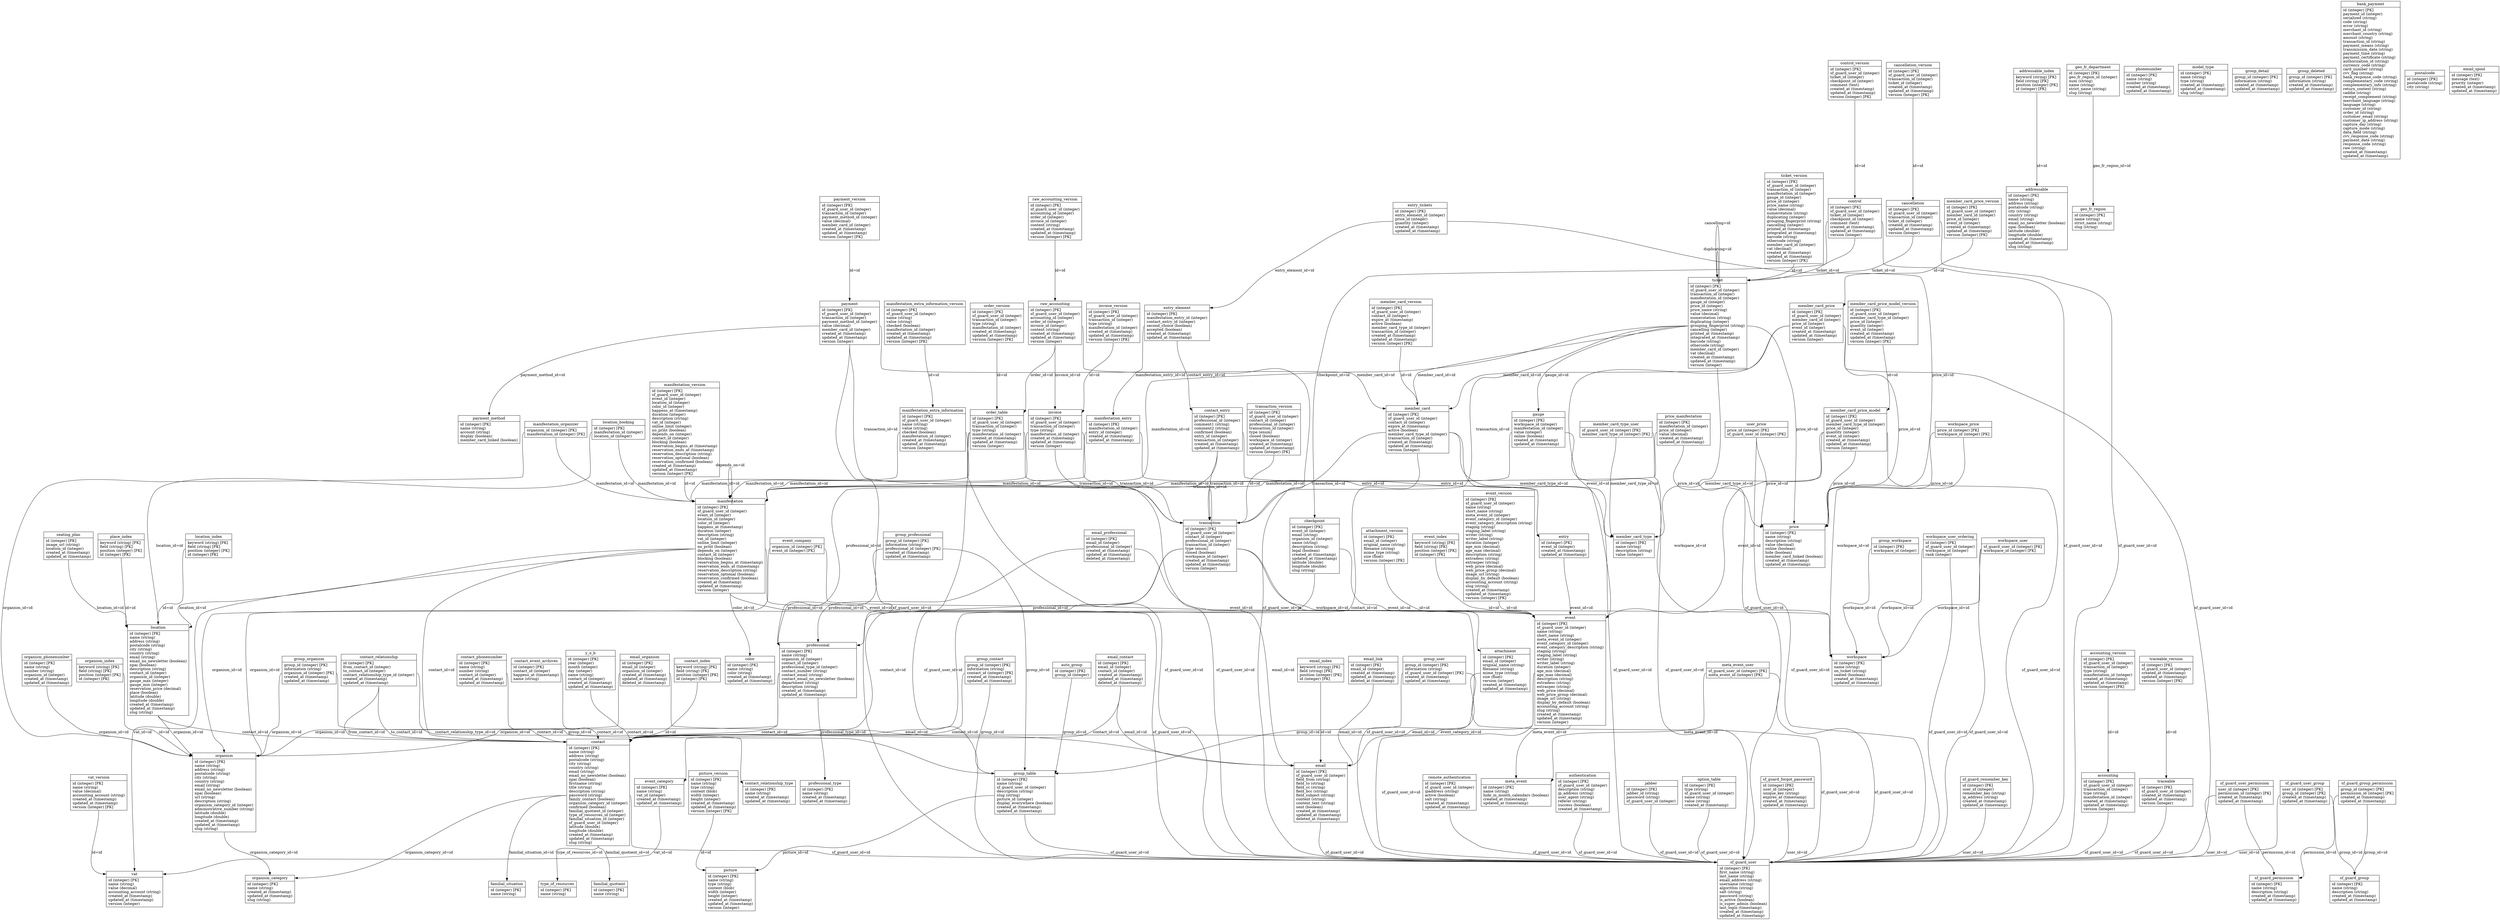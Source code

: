 digraph G {
	edge [ len=2 labeldistance=2 ];
	overlap=false;
	splines=true;

	nodecontact_relationship [
		label="{<table>contact_relationship|<cols>id (integer) [PK]\lfrom_contact_id (integer)\lto_contact_id (integer)\lcontact_relationship_type_id (integer)\lcreated_at (timestamp)\lupdated_at (timestamp)\l}",
		shape=record ];
	nodefamilial_quotient [
		label="{<table>familial_quotient|<cols>id (integer) [PK]\lname (string)\l}",
		shape=record ];
	nodeaddressable [
		label="{<table>addressable|<cols>id (integer) [PK]\lname (string)\laddress (string)\lpostalcode (string)\lcity (string)\lcountry (string)\lemail (string)\lemail_no_newsletter (boolean)\lnpai (boolean)\llatitude (double)\llongitude (double)\lcreated_at (timestamp)\lupdated_at (timestamp)\lslug (string)\l}",
		shape=record ];
	nodecontact [
		label="{<table>contact|<cols>id (integer) [PK]\lname (string)\laddress (string)\lpostalcode (string)\lcity (string)\lcountry (string)\lemail (string)\lemail_no_newsletter (boolean)\lnpai (boolean)\lfirstname (string)\ltitle (string)\ldescription (string)\lpassword (string)\lfamily_contact (boolean)\lorganism_category_id (integer)\lconfirmed (boolean)\lfamilial_quotient_id (integer)\ltype_of_resources_id (integer)\lfamilial_situation_id (integer)\lsf_guard_user_id (integer)\llatitude (double)\llongitude (double)\lcreated_at (timestamp)\lupdated_at (timestamp)\lslug (string)\l}",
		shape=record ];
	nodeorganism [
		label="{<table>organism|<cols>id (integer) [PK]\lname (string)\laddress (string)\lpostalcode (string)\lcity (string)\lcountry (string)\lemail (string)\lemail_no_newsletter (boolean)\lnpai (boolean)\lurl (string)\ldescription (string)\lorganism_category_id (integer)\ladministrative_number (string)\llatitude (double)\llongitude (double)\lcreated_at (timestamp)\lupdated_at (timestamp)\lslug (string)\l}",
		shape=record ];
	nodefamilial_situation [
		label="{<table>familial_situation|<cols>id (integer) [PK]\lname (string)\l}",
		shape=record ];
	nodecontact_relationship_type [
		label="{<table>contact_relationship_type|<cols>id (integer) [PK]\lname (string)\lcreated_at (timestamp)\lupdated_at (timestamp)\l}",
		shape=record ];
	nodegeo_fr_region [
		label="{<table>geo_fr_region|<cols>id (integer) [PK]\lname (string)\lstrict_name (string)\lslug (string)\l}",
		shape=record ];
	nodey_o_b [
		label="{<table>y_o_b|<cols>id (integer) [PK]\lyear (integer)\lmonth (integer)\lday (integer)\lname (string)\lcontact_id (integer)\lcreated_at (timestamp)\lupdated_at (timestamp)\l}",
		shape=record ];
	nodeoption_table [
		label="{<table>option_table|<cols>id (integer) [PK]\ltype (string)\lsf_guard_user_id (integer)\lname (string)\lvalue (string)\lcreated_at (timestamp)\l}",
		shape=record ];
	nodeoption_table [
		label="{<table>option_table|<cols>id (integer) [PK]\ltype (string)\lsf_guard_user_id (integer)\lname (string)\lvalue (string)\lcreated_at (timestamp)\l}",
		shape=record ];
	nodephonenumber [
		label="{<table>phonenumber|<cols>id (integer) [PK]\lname (string)\lnumber (string)\lcreated_at (timestamp)\lupdated_at (timestamp)\l}",
		shape=record ];
	nodeorganism_phonenumber [
		label="{<table>organism_phonenumber|<cols>id (integer) [PK]\lname (string)\lnumber (string)\lorganism_id (integer)\lcreated_at (timestamp)\lupdated_at (timestamp)\l}",
		shape=record ];
	nodeorganism_category [
		label="{<table>organism_category|<cols>id (integer) [PK]\lname (string)\lcreated_at (timestamp)\lupdated_at (timestamp)\lslug (string)\l}",
		shape=record ];
	nodemodel_type [
		label="{<table>model_type|<cols>id (integer) [PK]\lname (string)\ltype (string)\lcreated_at (timestamp)\lupdated_at (timestamp)\lslug (string)\l}",
		shape=record ];
	nodemodel_type [
		label="{<table>model_type|<cols>id (integer) [PK]\lname (string)\ltype (string)\lcreated_at (timestamp)\lupdated_at (timestamp)\lslug (string)\l}",
		shape=record ];
	nodetype_of_resources [
		label="{<table>type_of_resources|<cols>id (integer) [PK]\lname (string)\l}",
		shape=record ];
	nodemodel_type [
		label="{<table>model_type|<cols>id (integer) [PK]\lname (string)\ltype (string)\lcreated_at (timestamp)\lupdated_at (timestamp)\lslug (string)\l}",
		shape=record ];
	nodeoption_table [
		label="{<table>option_table|<cols>id (integer) [PK]\ltype (string)\lsf_guard_user_id (integer)\lname (string)\lvalue (string)\lcreated_at (timestamp)\l}",
		shape=record ];
	nodecontact_phonenumber [
		label="{<table>contact_phonenumber|<cols>id (integer) [PK]\lname (string)\lnumber (string)\lcontact_id (integer)\lcreated_at (timestamp)\lupdated_at (timestamp)\l}",
		shape=record ];
	nodeprofessional [
		label="{<table>professional|<cols>id (integer) [PK]\lname (string)\lorganism_id (integer)\lcontact_id (integer)\lprofessional_type_id (integer)\lcontact_number (string)\lcontact_email (string)\lcontact_email_no_newsletter (boolean)\ldepartment (string)\ldescription (string)\lcreated_at (timestamp)\lupdated_at (timestamp)\l}",
		shape=record ];
	nodeprofessional_type [
		label="{<table>professional_type|<cols>id (integer) [PK]\lname (string)\lcreated_at (timestamp)\lupdated_at (timestamp)\l}",
		shape=record ];
	nodegeo_fr_department [
		label="{<table>geo_fr_department|<cols>id (integer) [PK]\lgeo_fr_region_id (integer)\lnum (string)\lname (string)\lstrict_name (string)\lslug (string)\l}",
		shape=record ];
	nodeentry [
		label="{<table>entry|<cols>id (integer) [PK]\levent_id (integer)\lcreated_at (timestamp)\lupdated_at (timestamp)\l}",
		shape=record ];
	nodeentry_element [
		label="{<table>entry_element|<cols>id (integer) [PK]\lmanifestation_entry_id (integer)\lcontact_entry_id (integer)\lsecond_choice (boolean)\laccepted (boolean)\lcreated_at (timestamp)\lupdated_at (timestamp)\l}",
		shape=record ];
	nodecontact_entry [
		label="{<table>contact_entry|<cols>id (integer) [PK]\lprofessional_id (integer)\lcomment1 (string)\lcomment2 (string)\lconfirmed (boolean)\lentry_id (integer)\ltransaction_id (integer)\lcreated_at (timestamp)\lupdated_at (timestamp)\l}",
		shape=record ];
	nodeentry_tickets [
		label="{<table>entry_tickets|<cols>id (integer) [PK]\lentry_element_id (integer)\lprice_id (integer)\lquantity (integer)\lcreated_at (timestamp)\lupdated_at (timestamp)\l}",
		shape=record ];
	nodemanifestation_entry [
		label="{<table>manifestation_entry|<cols>id (integer) [PK]\lmanifestation_id (integer)\lentry_id (integer)\lcreated_at (timestamp)\lupdated_at (timestamp)\l}",
		shape=record ];
	nodegroup_workspace [
		label="{<table>group_workspace|<cols>id (integer) [PK]\lworkspace_id (integer)\l}",
		shape=record ];
	nodegroup_detail [
		label="{<table>group_detail|<cols>group_id (integer) [PK]\linformation (string)\lcreated_at (timestamp)\lupdated_at (timestamp)\l}",
		shape=record ];
	nodegroup_deleted [
		label="{<table>group_deleted|<cols>group_id (integer) [PK]\linformation (string)\lcreated_at (timestamp)\lupdated_at (timestamp)\l}",
		shape=record ];
	nodegroup_table [
		label="{<table>group_table|<cols>id (integer) [PK]\lname (string)\lsf_guard_user_id (integer)\ldescription (string)\lslug (string)\lpicture_id (integer)\ldisplay_everywhere (boolean)\lcreated_at (timestamp)\lupdated_at (timestamp)\l}",
		shape=record ];
	nodegroup_contact [
		label="{<table>group_contact|<cols>group_id (integer) [PK]\linformation (string)\lcontact_id (integer) [PK]\lcreated_at (timestamp)\lupdated_at (timestamp)\l}",
		shape=record ];
	nodegroup_organism [
		label="{<table>group_organism|<cols>group_id (integer) [PK]\linformation (string)\lorganism_id (integer) [PK]\lcreated_at (timestamp)\lupdated_at (timestamp)\l}",
		shape=record ];
	nodegroup_professional [
		label="{<table>group_professional|<cols>group_id (integer) [PK]\linformation (string)\lprofessional_id (integer) [PK]\lcreated_at (timestamp)\lupdated_at (timestamp)\l}",
		shape=record ];
	nodegroup_user [
		label="{<table>group_user|<cols>group_id (integer) [PK]\linformation (string)\lsf_guard_user_id (integer) [PK]\lcreated_at (timestamp)\lupdated_at (timestamp)\l}",
		shape=record ];
	nodetraceable [
		label="{<table>traceable|<cols>id (integer) [PK]\lsf_guard_user_id (integer)\lcreated_at (timestamp)\lupdated_at (timestamp)\lversion (integer)\l}",
		shape=record ];
	nodecancellation [
		label="{<table>cancellation|<cols>id (integer) [PK]\lsf_guard_user_id (integer)\ltransaction_id (integer)\lticket_id (integer)\lcreated_at (timestamp)\lupdated_at (timestamp)\lversion (integer)\l}",
		shape=record ];
	noderaw_accounting [
		label="{<table>raw_accounting|<cols>id (integer) [PK]\lsf_guard_user_id (integer)\laccounting_id (integer)\lorder_id (integer)\linvoice_id (integer)\lcontent (string)\lcreated_at (timestamp)\lupdated_at (timestamp)\lversion (integer)\l}",
		shape=record ];
	nodeticket [
		label="{<table>ticket|<cols>id (integer) [PK]\lsf_guard_user_id (integer)\ltransaction_id (integer)\lmanifestation_id (integer)\lgauge_id (integer)\lprice_id (integer)\lprice_name (string)\lvalue (decimal)\lnumerotation (string)\lduplicating (integer)\lgrouping_fingerprint (string)\lcancelling (integer)\lprinted_at (timestamp)\lintegrated_at (timestamp)\lbarcode (string)\lothercode (string)\lmember_card_id (integer)\lvat (decimal)\lcreated_at (timestamp)\lupdated_at (timestamp)\lversion (integer)\l}",
		shape=record ];
	nodepayment [
		label="{<table>payment|<cols>id (integer) [PK]\lsf_guard_user_id (integer)\ltransaction_id (integer)\lpayment_method_id (integer)\lvalue (decimal)\lmember_card_id (integer)\lcreated_at (timestamp)\lupdated_at (timestamp)\lversion (integer)\l}",
		shape=record ];
	nodecontrol [
		label="{<table>control|<cols>id (integer) [PK]\lsf_guard_user_id (integer)\lticket_id (integer)\lcheckpoint_id (integer)\lcomment (text)\lcreated_at (timestamp)\lupdated_at (timestamp)\lversion (integer)\l}",
		shape=record ];
	nodecontact_event_archives [
		label="{<table>contact_event_archives|<cols>id (integer) [PK]\lcontact_id (integer)\lhappens_at (timestamp)\lname (string)\l}",
		shape=record ];
	nodeoption_table [
		label="{<table>option_table|<cols>id (integer) [PK]\ltype (string)\lsf_guard_user_id (integer)\lname (string)\lvalue (string)\lcreated_at (timestamp)\l}",
		shape=record ];
	nodeaccounting [
		label="{<table>accounting|<cols>id (integer) [PK]\lsf_guard_user_id (integer)\ltransaction_id (integer)\ltype (string)\lmanifestation_id (integer)\lcreated_at (timestamp)\lupdated_at (timestamp)\lversion (integer)\l}",
		shape=record ];
	nodeinvoice [
		label="{<table>invoice|<cols>id (integer) [PK]\lsf_guard_user_id (integer)\ltransaction_id (integer)\ltype (string)\lmanifestation_id (integer)\lcreated_at (timestamp)\lupdated_at (timestamp)\lversion (integer)\l}",
		shape=record ];
	nodepayment_method [
		label="{<table>payment_method|<cols>id (integer) [PK]\lname (string)\laccount (string)\ldisplay (boolean)\lmember_card_linked (boolean)\l}",
		shape=record ];
	nodetransaction [
		label="{<table>transaction|<cols>id (integer) [PK]\lsf_guard_user_id (integer)\lcontact_id (integer)\lprofessional_id (integer)\ltransaction_id (integer)\ltype (enum)\lclosed (boolean)\lworkspace_id (integer)\lcreated_at (timestamp)\lupdated_at (timestamp)\lversion (integer)\l}",
		shape=record ];
	nodeorder_table [
		label="{<table>order_table|<cols>id (integer) [PK]\lsf_guard_user_id (integer)\ltransaction_id (integer)\ltype (string)\lmanifestation_id (integer)\lcreated_at (timestamp)\lupdated_at (timestamp)\lversion (integer)\l}",
		shape=record ];
	nodeworkspace_price [
		label="{<table>workspace_price|<cols>price_id (integer) [PK]\lworkspace_id (integer) [PK]\l}",
		shape=record ];
	nodeuser_price [
		label="{<table>user_price|<cols>price_id (integer) [PK]\lsf_guard_user_id (integer) [PK]\l}",
		shape=record ];
	nodeprice [
		label="{<table>price|<cols>id (integer) [PK]\lname (string)\ldescription (string)\lvalue (decimal)\lonline (boolean)\lhide (boolean)\lmember_card_linked (boolean)\lcreated_at (timestamp)\lupdated_at (timestamp)\l}",
		shape=record ];
	nodeprice_manifestation [
		label="{<table>price_manifestation|<cols>id (integer) [PK]\lmanifestation_id (integer)\lprice_id (integer)\lvalue (decimal)\lcreated_at (timestamp)\lupdated_at (timestamp)\l}",
		shape=record ];
	nodecheckpoint [
		label="{<table>checkpoint|<cols>id (integer) [PK]\levent_id (integer)\lemail (string)\lorganism_id (integer)\lname (string)\ldescription (string)\llegal (boolean)\lcreated_at (timestamp)\lupdated_at (timestamp)\llatitude (double)\llongitude (double)\lslug (string)\l}",
		shape=record ];
	noderemote_authentication [
		label="{<table>remote_authentication|<cols>id (integer) [PK]\lsf_guard_user_id (integer)\lipaddress (string)\lactive (boolean)\lsalt (string)\lcreated_at (timestamp)\lupdated_at (timestamp)\l}",
		shape=record ];
	nodebank_payment [
		label="{<table>bank_payment|<cols>id (integer) [PK]\lpayment_id (integer)\lserialized (string)\lcode (string)\lerror (string)\lmerchant_id (string)\lmerchant_country (string)\lamount (string)\ltransaction_id (string)\lpayment_means (string)\ltransmission_date (string)\lpayment_time (string)\lpayment_certificate (string)\lauthorization_id (string)\lcurrency_code (string)\lcard_number (string)\lcvv_flag (string)\lbank_response_code (string)\lcomplementary_code (string)\lcomplementary_info (string)\lreturn_context (string)\lcaddie (string)\lreceipt_complement (string)\lmerchant_language (string)\llanguage (string)\lcustomer_id (string)\lorder_id (string)\lcustomer_email (string)\lcustomer_ip_address (string)\lcapture_day (string)\lcapture_mode (string)\ldata_field (string)\lcvv_response_code (string)\lpayment_date (string)\lresponse_code (string)\lraw (string)\lcreated_at (timestamp)\lupdated_at (timestamp)\l}",
		shape=record ];
	nodeauto_group [
		label="{<table>auto_group|<cols>id (integer) [PK]\lgroup_id (integer)\l}",
		shape=record ];
	nodeemail_link [
		label="{<table>email_link|<cols>id (integer) [PK]\lemail_id (integer)\lcreated_at (timestamp)\lupdated_at (timestamp)\ldeleted_at (timestamp)\l}",
		shape=record ];
	nodelocation [
		label="{<table>location|<cols>id (integer) [PK]\lname (string)\laddress (string)\lpostalcode (string)\lcity (string)\lcountry (string)\lemail (string)\lemail_no_newsletter (boolean)\lnpai (boolean)\ldescription (string)\lcontact_id (integer)\lorganism_id (integer)\lgauge_max (integer)\lgauge_min (integer)\lreservation_price (decimal)\lplace (boolean)\llatitude (double)\llongitude (double)\lcreated_at (timestamp)\lupdated_at (timestamp)\lslug (string)\l}",
		shape=record ];
	nodemember_card [
		label="{<table>member_card|<cols>id (integer) [PK]\lsf_guard_user_id (integer)\lcontact_id (integer)\lexpire_at (timestamp)\lactive (boolean)\lmember_card_type_id (integer)\ltransaction_id (integer)\lcreated_at (timestamp)\lupdated_at (timestamp)\lversion (integer)\l}",
		shape=record ];
	nodemember_card_type_user [
		label="{<table>member_card_type_user|<cols>sf_guard_user_id (integer) [PK]\lmember_card_type_id (integer) [PK]\l}",
		shape=record ];
	nodemember_card_type [
		label="{<table>member_card_type|<cols>id (integer) [PK]\lname (string)\ldescription (string)\lvalue (integer)\l}",
		shape=record ];
	nodemember_card_price [
		label="{<table>member_card_price|<cols>id (integer) [PK]\lsf_guard_user_id (integer)\lmember_card_id (integer)\lprice_id (integer)\levent_id (integer)\lcreated_at (timestamp)\lupdated_at (timestamp)\lversion (integer)\l}",
		shape=record ];
	nodemember_card_price_model [
		label="{<table>member_card_price_model|<cols>id (integer) [PK]\lsf_guard_user_id (integer)\lmember_card_type_id (integer)\lprice_id (integer)\lquantity (integer)\levent_id (integer)\lcreated_at (timestamp)\lupdated_at (timestamp)\lversion (integer)\l}",
		shape=record ];
	nodeauthentication [
		label="{<table>authentication|<cols>id (integer) [PK]\lsf_guard_user_id (integer)\ldescription (string)\lip_address (string)\luser_agent (string)\lreferer (string)\lsuccess (boolean)\lcreated_at (timestamp)\l}",
		shape=record ];
	nodepicture [
		label="{<table>picture|<cols>id (integer) [PK]\lname (string)\ltype (string)\lcontent (blob)\lwidth (integer)\lheight (integer)\lcreated_at (timestamp)\lupdated_at (timestamp)\lversion (integer)\l}",
		shape=record ];
	nodepostalcode [
		label="{<table>postalcode|<cols>id (integer) [PK]\lpostalcode (string)\lcity (string)\l}",
		shape=record ];
	nodejabber [
		label="{<table>jabber|<cols>id (integer) [PK]\ljabber_id (string)\lpassword (string)\lsf_guard_user_id (integer)\l}",
		shape=record ];
	nodesf_guard_group [
		label="{<table>sf_guard_group|<cols>id (integer) [PK]\lname (string)\ldescription (string)\lcreated_at (timestamp)\lupdated_at (timestamp)\l}",
		shape=record ];
	nodesf_guard_user_permission [
		label="{<table>sf_guard_user_permission|<cols>user_id (integer) [PK]\lpermission_id (integer) [PK]\lcreated_at (timestamp)\lupdated_at (timestamp)\l}",
		shape=record ];
	nodesf_guard_user_group [
		label="{<table>sf_guard_user_group|<cols>user_id (integer) [PK]\lgroup_id (integer) [PK]\lcreated_at (timestamp)\lupdated_at (timestamp)\l}",
		shape=record ];
	nodesf_guard_forgot_password [
		label="{<table>sf_guard_forgot_password|<cols>id (integer) [PK]\luser_id (integer)\lunique_key (string)\lexpires_at (timestamp)\lcreated_at (timestamp)\lupdated_at (timestamp)\l}",
		shape=record ];
	nodesf_guard_user [
		label="{<table>sf_guard_user|<cols>id (integer) [PK]\lfirst_name (string)\llast_name (string)\lemail_address (string)\lusername (string)\lalgorithm (string)\lsalt (string)\lpassword (string)\lis_active (boolean)\lis_super_admin (boolean)\llast_login (timestamp)\lcreated_at (timestamp)\lupdated_at (timestamp)\l}",
		shape=record ];
	nodesf_guard_group_permission [
		label="{<table>sf_guard_group_permission|<cols>group_id (integer) [PK]\lpermission_id (integer) [PK]\lcreated_at (timestamp)\lupdated_at (timestamp)\l}",
		shape=record ];
	nodesf_guard_remember_key [
		label="{<table>sf_guard_remember_key|<cols>id (integer) [PK]\luser_id (integer)\lremember_key (string)\lip_address (string)\lcreated_at (timestamp)\lupdated_at (timestamp)\l}",
		shape=record ];
	nodesf_guard_permission [
		label="{<table>sf_guard_permission|<cols>id (integer) [PK]\lname (string)\ldescription (string)\lcreated_at (timestamp)\lupdated_at (timestamp)\l}",
		shape=record ];
	nodeemail_spool [
		label="{<table>email_spool|<cols>id (integer) [PK]\lmessage (text)\lpriority (integer)\lcreated_at (timestamp)\lupdated_at (timestamp)\l}",
		shape=record ];
	nodeemail_professional [
		label="{<table>email_professional|<cols>id (integer) [PK]\lemail_id (integer)\lprofessional_id (integer)\lcreated_at (timestamp)\lupdated_at (timestamp)\ldeleted_at (timestamp)\l}",
		shape=record ];
	nodeemail_contact [
		label="{<table>email_contact|<cols>id (integer) [PK]\lemail_id (integer)\lcontact_id (integer)\lcreated_at (timestamp)\lupdated_at (timestamp)\ldeleted_at (timestamp)\l}",
		shape=record ];
	nodeemail [
		label="{<table>email|<cols>id (integer) [PK]\lsf_guard_user_id (integer)\lfield_from (string)\lfield_to (string)\lfield_cc (string)\lfield_bcc (string)\lfield_subject (string)\lcontent (string)\lcontent_text (string)\lsent (boolean)\lcreated_at (timestamp)\lupdated_at (timestamp)\ldeleted_at (timestamp)\l}",
		shape=record ];
	nodeattachment [
		label="{<table>attachment|<cols>id (integer) [PK]\lemail_id (integer)\loriginal_name (string)\lfilename (string)\lmime_type (string)\lsize (float)\lversion (integer)\lcreated_at (timestamp)\lupdated_at (timestamp)\l}",
		shape=record ];
	nodeemail_organism [
		label="{<table>email_organism|<cols>id (integer) [PK]\lemail_id (integer)\lorganism_id (integer)\lcreated_at (timestamp)\lupdated_at (timestamp)\ldeleted_at (timestamp)\l}",
		shape=record ];
	nodelocation_booking [
		label="{<table>location_booking|<cols>id (integer) [PK]\lmanifestation_id (integer)\llocation_id (integer)\l}",
		shape=record ];
	nodeworkspace_user_ordering [
		label="{<table>workspace_user_ordering|<cols>id (integer) [PK]\lsf_guard_user_id (integer)\lworkspace_id (integer)\lrank (integer)\l}",
		shape=record ];
	nodemeta_event_user [
		label="{<table>meta_event_user|<cols>sf_guard_user_id (integer) [PK]\lmeta_event_id (integer) [PK]\l}",
		shape=record ];
	nodeevent_company [
		label="{<table>event_company|<cols>organism_id (integer) [PK]\levent_id (integer) [PK]\l}",
		shape=record ];
	nodemanifestation_organizer [
		label="{<table>manifestation_organizer|<cols>organism_id (integer) [PK]\lmanifestation_id (integer) [PK]\l}",
		shape=record ];
	nodemanifestation_extra_information [
		label="{<table>manifestation_extra_information|<cols>id (integer) [PK]\lsf_guard_user_id (integer)\lname (string)\lvalue (string)\lchecked (boolean)\lmanifestation_id (integer)\lcreated_at (timestamp)\lupdated_at (timestamp)\lversion (integer)\l}",
		shape=record ];
	nodeworkspace [
		label="{<table>workspace|<cols>id (integer) [PK]\lname (string)\lon_ticket (string)\lseated (boolean)\lcreated_at (timestamp)\lupdated_at (timestamp)\l}",
		shape=record ];
	nodemeta_event [
		label="{<table>meta_event|<cols>id (integer) [PK]\lname (string)\lhide_in_month_calendars (boolean)\lcreated_at (timestamp)\lupdated_at (timestamp)\l}",
		shape=record ];
	nodeevent [
		label="{<table>event|<cols>id (integer) [PK]\lsf_guard_user_id (integer)\lname (string)\lshort_name (string)\lmeta_event_id (integer)\levent_category_id (integer)\levent_category_description (string)\lstaging (string)\lstaging_label (string)\lwriter (string)\lwriter_label (string)\lduration (integer)\lage_min (decimal)\lage_max (decimal)\ldescription (string)\lextradesc (string)\lextraspec (string)\lweb_price (decimal)\lweb_price_group (decimal)\limage_url (string)\ldisplay_by_default (boolean)\laccounting_account (string)\lslug (string)\lcreated_at (timestamp)\lupdated_at (timestamp)\lversion (integer)\l}",
		shape=record ];
	nodeseating_plan [
		label="{<table>seating_plan|<cols>id (integer) [PK]\limage_url (string)\llocation_id (integer)\lcreated_at (timestamp)\lupdated_at (timestamp)\l}",
		shape=record ];
	nodecolor [
		label="{<table>color|<cols>id (integer) [PK]\lname (string)\lcolor (string)\lcreated_at (timestamp)\lupdated_at (timestamp)\l}",
		shape=record ];
	nodelocation [
		label="{<table>location|<cols>id (integer) [PK]\lname (string)\laddress (string)\lpostalcode (string)\lcity (string)\lcountry (string)\lemail (string)\lemail_no_newsletter (boolean)\lnpai (boolean)\ldescription (string)\lcontact_id (integer)\lorganism_id (integer)\lgauge_max (integer)\lgauge_min (integer)\lreservation_price (decimal)\lplace (boolean)\llatitude (double)\llongitude (double)\lcreated_at (timestamp)\lupdated_at (timestamp)\lslug (string)\l}",
		shape=record ];
	nodegauge [
		label="{<table>gauge|<cols>id (integer) [PK]\lworkspace_id (integer)\lmanifestation_id (integer)\lvalue (integer)\lonline (boolean)\lcreated_at (timestamp)\lupdated_at (timestamp)\l}",
		shape=record ];
	nodeevent_category [
		label="{<table>event_category|<cols>id (integer) [PK]\lname (string)\lvat_id (integer)\lcreated_at (timestamp)\lupdated_at (timestamp)\l}",
		shape=record ];
	nodemanifestation [
		label="{<table>manifestation|<cols>id (integer) [PK]\lsf_guard_user_id (integer)\levent_id (integer)\llocation_id (integer)\lcolor_id (integer)\lhappens_at (timestamp)\lduration (integer)\ldescription (string)\lvat_id (integer)\lonline_limit (integer)\lno_print (boolean)\ldepends_on (integer)\lcontact_id (integer)\lblocking (boolean)\lreservation_begins_at (timestamp)\lreservation_ends_at (timestamp)\lreservation_description (string)\lreservation_optional (boolean)\lreservation_confirmed (boolean)\lcreated_at (timestamp)\lupdated_at (timestamp)\lversion (integer)\l}",
		shape=record ];
	nodeworkspace_user [
		label="{<table>workspace_user|<cols>sf_guard_user_id (integer) [PK]\lworkspace_id (integer) [PK]\l}",
		shape=record ];
	nodevat [
		label="{<table>vat|<cols>id (integer) [PK]\lname (string)\lvalue (decimal)\laccounting_account (string)\lcreated_at (timestamp)\lupdated_at (timestamp)\lversion (integer)\l}",
		shape=record ];
	nodeaddressable_index [
		label="{<table>addressable_index|<cols>keyword (string) [PK]\lfield (string) [PK]\lposition (integer) [PK]\lid (integer) [PK]\l}",
		shape=record ];
	nodecontact_index [
		label="{<table>contact_index|<cols>keyword (string) [PK]\lfield (string) [PK]\lposition (integer) [PK]\lid (integer) [PK]\l}",
		shape=record ];
	nodeorganism_index [
		label="{<table>organism_index|<cols>keyword (string) [PK]\lfield (string) [PK]\lposition (integer) [PK]\lid (integer) [PK]\l}",
		shape=record ];
	nodetraceable_version [
		label="{<table>traceable_version|<cols>id (integer) [PK]\lsf_guard_user_id (integer)\lcreated_at (timestamp)\lupdated_at (timestamp)\lversion (integer) [PK]\l}",
		shape=record ];
	nodecancellation_version [
		label="{<table>cancellation_version|<cols>id (integer) [PK]\lsf_guard_user_id (integer)\ltransaction_id (integer)\lticket_id (integer)\lcreated_at (timestamp)\lupdated_at (timestamp)\lversion (integer) [PK]\l}",
		shape=record ];
	noderaw_accounting_version [
		label="{<table>raw_accounting_version|<cols>id (integer) [PK]\lsf_guard_user_id (integer)\laccounting_id (integer)\lorder_id (integer)\linvoice_id (integer)\lcontent (string)\lcreated_at (timestamp)\lupdated_at (timestamp)\lversion (integer) [PK]\l}",
		shape=record ];
	nodeticket_version [
		label="{<table>ticket_version|<cols>id (integer) [PK]\lsf_guard_user_id (integer)\ltransaction_id (integer)\lmanifestation_id (integer)\lgauge_id (integer)\lprice_id (integer)\lprice_name (string)\lvalue (decimal)\lnumerotation (string)\lduplicating (integer)\lgrouping_fingerprint (string)\lcancelling (integer)\lprinted_at (timestamp)\lintegrated_at (timestamp)\lbarcode (string)\lothercode (string)\lmember_card_id (integer)\lvat (decimal)\lcreated_at (timestamp)\lupdated_at (timestamp)\lversion (integer) [PK]\l}",
		shape=record ];
	nodepayment_version [
		label="{<table>payment_version|<cols>id (integer) [PK]\lsf_guard_user_id (integer)\ltransaction_id (integer)\lpayment_method_id (integer)\lvalue (decimal)\lmember_card_id (integer)\lcreated_at (timestamp)\lupdated_at (timestamp)\lversion (integer) [PK]\l}",
		shape=record ];
	nodecontrol_version [
		label="{<table>control_version|<cols>id (integer) [PK]\lsf_guard_user_id (integer)\lticket_id (integer)\lcheckpoint_id (integer)\lcomment (text)\lcreated_at (timestamp)\lupdated_at (timestamp)\lversion (integer) [PK]\l}",
		shape=record ];
	nodeaccounting_version [
		label="{<table>accounting_version|<cols>id (integer) [PK]\lsf_guard_user_id (integer)\ltransaction_id (integer)\ltype (string)\lmanifestation_id (integer)\lcreated_at (timestamp)\lupdated_at (timestamp)\lversion (integer) [PK]\l}",
		shape=record ];
	nodeinvoice_version [
		label="{<table>invoice_version|<cols>id (integer) [PK]\lsf_guard_user_id (integer)\ltransaction_id (integer)\ltype (string)\lmanifestation_id (integer)\lcreated_at (timestamp)\lupdated_at (timestamp)\lversion (integer) [PK]\l}",
		shape=record ];
	nodetransaction_version [
		label="{<table>transaction_version|<cols>id (integer) [PK]\lsf_guard_user_id (integer)\lcontact_id (integer)\lprofessional_id (integer)\ltransaction_id (integer)\ltype (enum)\lclosed (boolean)\lworkspace_id (integer)\lcreated_at (timestamp)\lupdated_at (timestamp)\lversion (integer) [PK]\l}",
		shape=record ];
	nodeorder_version [
		label="{<table>order_version|<cols>id (integer) [PK]\lsf_guard_user_id (integer)\ltransaction_id (integer)\ltype (string)\lmanifestation_id (integer)\lcreated_at (timestamp)\lupdated_at (timestamp)\lversion (integer) [PK]\l}",
		shape=record ];
	nodemember_card_version [
		label="{<table>member_card_version|<cols>id (integer) [PK]\lsf_guard_user_id (integer)\lcontact_id (integer)\lexpire_at (timestamp)\lactive (boolean)\lmember_card_type_id (integer)\ltransaction_id (integer)\lcreated_at (timestamp)\lupdated_at (timestamp)\lversion (integer) [PK]\l}",
		shape=record ];
	nodemember_card_price_version [
		label="{<table>member_card_price_version|<cols>id (integer) [PK]\lsf_guard_user_id (integer)\lmember_card_id (integer)\lprice_id (integer)\levent_id (integer)\lcreated_at (timestamp)\lupdated_at (timestamp)\lversion (integer) [PK]\l}",
		shape=record ];
	nodemember_card_price_model_version [
		label="{<table>member_card_price_model_version|<cols>id (integer) [PK]\lsf_guard_user_id (integer)\lmember_card_type_id (integer)\lprice_id (integer)\lquantity (integer)\levent_id (integer)\lcreated_at (timestamp)\lupdated_at (timestamp)\lversion (integer) [PK]\l}",
		shape=record ];
	nodepicture_version [
		label="{<table>picture_version|<cols>id (integer) [PK]\lname (string)\ltype (string)\lcontent (blob)\lwidth (integer)\lheight (integer)\lcreated_at (timestamp)\lupdated_at (timestamp)\lversion (integer) [PK]\l}",
		shape=record ];
	nodeemail_index [
		label="{<table>email_index|<cols>keyword (string) [PK]\lfield (string) [PK]\lposition (integer) [PK]\lid (integer) [PK]\l}",
		shape=record ];
	nodeattachment_version [
		label="{<table>attachment_version|<cols>id (integer) [PK]\lemail_id (integer)\loriginal_name (string)\lfilename (string)\lmime_type (string)\lsize (float)\lversion (integer) [PK]\l}",
		shape=record ];
	nodemanifestation_extra_information_version [
		label="{<table>manifestation_extra_information_version|<cols>id (integer) [PK]\lsf_guard_user_id (integer)\lname (string)\lvalue (string)\lchecked (boolean)\lmanifestation_id (integer)\lcreated_at (timestamp)\lupdated_at (timestamp)\lversion (integer) [PK]\l}",
		shape=record ];
	nodelocation_index [
		label="{<table>location_index|<cols>keyword (string) [PK]\lfield (string) [PK]\lposition (integer) [PK]\lid (integer) [PK]\l}",
		shape=record ];
	nodeevent_version [
		label="{<table>event_version|<cols>id (integer) [PK]\lsf_guard_user_id (integer)\lname (string)\lshort_name (string)\lmeta_event_id (integer)\levent_category_id (integer)\levent_category_description (string)\lstaging (string)\lstaging_label (string)\lwriter (string)\lwriter_label (string)\lduration (integer)\lage_min (decimal)\lage_max (decimal)\ldescription (string)\lextradesc (string)\lextraspec (string)\lweb_price (decimal)\lweb_price_group (decimal)\limage_url (string)\ldisplay_by_default (boolean)\laccounting_account (string)\lslug (string)\lcreated_at (timestamp)\lupdated_at (timestamp)\lversion (integer) [PK]\l}",
		shape=record ];
	nodeevent_index [
		label="{<table>event_index|<cols>keyword (string) [PK]\lfield (string) [PK]\lposition (integer) [PK]\lid (integer) [PK]\l}",
		shape=record ];
	nodeplace_index [
		label="{<table>place_index|<cols>keyword (string) [PK]\lfield (string) [PK]\lposition (integer) [PK]\lid (integer) [PK]\l}",
		shape=record ];
	nodemanifestation_version [
		label="{<table>manifestation_version|<cols>id (integer) [PK]\lsf_guard_user_id (integer)\levent_id (integer)\llocation_id (integer)\lcolor_id (integer)\lhappens_at (timestamp)\lduration (integer)\ldescription (string)\lvat_id (integer)\lonline_limit (integer)\lno_print (boolean)\ldepends_on (integer)\lcontact_id (integer)\lblocking (boolean)\lreservation_begins_at (timestamp)\lreservation_ends_at (timestamp)\lreservation_description (string)\lreservation_optional (boolean)\lreservation_confirmed (boolean)\lcreated_at (timestamp)\lupdated_at (timestamp)\lversion (integer) [PK]\l}",
		shape=record ];
	nodevat_version [
		label="{<table>vat_version|<cols>id (integer) [PK]\lname (string)\lvalue (decimal)\laccounting_account (string)\lcreated_at (timestamp)\lupdated_at (timestamp)\lversion (integer) [PK]\l}",
		shape=record ];

	nodecontact_relationship:cols -> nodecontact:table [
		label="from_contact_id=id"];
	nodecontact_relationship:cols -> nodecontact:table [
		label="to_contact_id=id"];
	nodecontact_relationship:cols -> nodecontact_relationship_type:table [
		label="contact_relationship_type_id=id"];
	nodecontact:cols -> nodeorganism_category:table [
		label="organism_category_id=id"];
	nodecontact:cols -> nodefamilial_quotient:table [
		label="familial_quotient_id=id"];
	nodecontact:cols -> nodetype_of_resources:table [
		label="type_of_resources_id=id"];
	nodecontact:cols -> nodefamilial_situation:table [
		label="familial_situation_id=id"];
	nodecontact:cols -> nodesf_guard_user:table [
		label="sf_guard_user_id=id"];
	nodeorganism:cols -> nodeorganism_category:table [
		label="organism_category_id=id"];
	nodey_o_b:cols -> nodecontact:table [
		label="contact_id=id"];
	nodeoption_table:cols -> nodesf_guard_user:table [
		label="sf_guard_user_id=id"];
	nodeorganism_phonenumber:cols -> nodeorganism:table [
		label="organism_id=id"];
	nodecontact_phonenumber:cols -> nodecontact:table [
		label="contact_id=id"];
	nodeprofessional:cols -> nodeprofessional_type:table [
		label="professional_type_id=id"];
	nodeprofessional:cols -> nodecontact:table [
		label="contact_id=id"];
	nodeprofessional:cols -> nodeorganism:table [
		label="organism_id=id"];
	nodegeo_fr_department:cols -> nodegeo_fr_region:table [
		label="geo_fr_region_id=id"];
	nodeentry:cols -> nodeevent:table [
		label="event_id=id"];
	nodeentry_element:cols -> nodecontact_entry:table [
		label="contact_entry_id=id"];
	nodeentry_element:cols -> nodemanifestation_entry:table [
		label="manifestation_entry_id=id"];
	nodecontact_entry:cols -> nodeprofessional:table [
		label="professional_id=id"];
	nodecontact_entry:cols -> nodeentry:table [
		label="entry_id=id"];
	nodecontact_entry:cols -> nodetransaction:table [
		label="transaction_id=id"];
	nodeentry_tickets:cols -> nodeentry_element:table [
		label="entry_element_id=id"];
	nodeentry_tickets:cols -> nodeprice:table [
		label="price_id=id"];
	nodemanifestation_entry:cols -> nodemanifestation:table [
		label="manifestation_id=id"];
	nodemanifestation_entry:cols -> nodeentry:table [
		label="entry_id=id"];
	nodegroup_workspace:cols -> nodeworkspace:table [
		label="workspace_id=id"];
	nodegroup_table:cols -> nodesf_guard_user:table [
		label="sf_guard_user_id=id"];
	nodegroup_table:cols -> nodepicture:table [
		label="picture_id=id"];
	nodegroup_contact:cols -> nodecontact:table [
		label="contact_id=id"];
	nodegroup_contact:cols -> nodegroup_table:table [
		label="group_id=id"];
	nodegroup_organism:cols -> nodeorganism:table [
		label="organism_id=id"];
	nodegroup_organism:cols -> nodegroup_table:table [
		label="group_id=id"];
	nodegroup_professional:cols -> nodeprofessional:table [
		label="professional_id=id"];
	nodegroup_professional:cols -> nodegroup_table:table [
		label="group_id=id"];
	nodegroup_user:cols -> nodesf_guard_user:table [
		label="sf_guard_user_id=id"];
	nodegroup_user:cols -> nodegroup_table:table [
		label="group_id=id"];
	nodetraceable:cols -> nodesf_guard_user:table [
		label="sf_guard_user_id=id"];
	nodecancellation:cols -> nodesf_guard_user:table [
		label="sf_guard_user_id=id"];
	nodecancellation:cols -> nodeticket:table [
		label="ticket_id=id"];
	noderaw_accounting:cols -> nodesf_guard_user:table [
		label="sf_guard_user_id=id"];
	noderaw_accounting:cols -> nodeorder_table:table [
		label="order_id=id"];
	noderaw_accounting:cols -> nodeinvoice:table [
		label="invoice_id=id"];
	nodeticket:cols -> nodemanifestation:table [
		label="manifestation_id=id"];
	nodeticket:cols -> nodetransaction:table [
		label="transaction_id=id"];
	nodeticket:cols -> nodeprice:table [
		label="price_id=id"];
	nodeticket:cols -> nodeticket:table [
		label="duplicating=id"];
	nodeticket:cols -> nodeticket:table [
		label="cancelling=id"];
	nodeticket:cols -> nodesf_guard_user:table [
		label="sf_guard_user_id=id"];
	nodeticket:cols -> nodegauge:table [
		label="gauge_id=id"];
	nodeticket:cols -> nodemember_card:table [
		label="member_card_id=id"];
	nodepayment:cols -> nodesf_guard_user:table [
		label="sf_guard_user_id=id"];
	nodepayment:cols -> nodetransaction:table [
		label="transaction_id=id"];
	nodepayment:cols -> nodepayment_method:table [
		label="payment_method_id=id"];
	nodepayment:cols -> nodemember_card:table [
		label="member_card_id=id"];
	nodecontrol:cols -> nodesf_guard_user:table [
		label="sf_guard_user_id=id"];
	nodecontrol:cols -> nodeticket:table [
		label="ticket_id=id"];
	nodecontrol:cols -> nodecheckpoint:table [
		label="checkpoint_id=id"];
	nodecontact_event_archives:cols -> nodecontact:table [
		label="contact_id=id"];
	nodeaccounting:cols -> nodesf_guard_user:table [
		label="sf_guard_user_id=id"];
	nodeinvoice:cols -> nodesf_guard_user:table [
		label="sf_guard_user_id=id"];
	nodeinvoice:cols -> nodetransaction:table [
		label="transaction_id=id"];
	nodeinvoice:cols -> nodemanifestation:table [
		label="manifestation_id=id"];
	nodetransaction:cols -> nodesf_guard_user:table [
		label="sf_guard_user_id=id"];
	nodetransaction:cols -> nodecontact:table [
		label="contact_id=id"];
	nodetransaction:cols -> nodeprofessional:table [
		label="professional_id=id"];
	nodetransaction:cols -> nodetransaction:table [
		label="transaction_id=id"];
	nodetransaction:cols -> nodeworkspace:table [
		label="workspace_id=id"];
	nodeorder_table:cols -> nodesf_guard_user:table [
		label="sf_guard_user_id=id"];
	nodeorder_table:cols -> nodetransaction:table [
		label="transaction_id=id"];
	nodeorder_table:cols -> nodemanifestation:table [
		label="manifestation_id=id"];
	nodeworkspace_price:cols -> nodeworkspace:table [
		label="workspace_id=id"];
	nodeworkspace_price:cols -> nodeprice:table [
		label="price_id=id"];
	nodeuser_price:cols -> nodesf_guard_user:table [
		label="sf_guard_user_id=id"];
	nodeuser_price:cols -> nodeprice:table [
		label="price_id=id"];
	nodeprice_manifestation:cols -> nodemanifestation:table [
		label="manifestation_id=id"];
	nodeprice_manifestation:cols -> nodeprice:table [
		label="price_id=id"];
	nodecheckpoint:cols -> nodeevent:table [
		label="event_id=id"];
	nodecheckpoint:cols -> nodeorganism:table [
		label="organism_id=id"];
	noderemote_authentication:cols -> nodesf_guard_user:table [
		label="sf_guard_user_id=id"];
	nodeauto_group:cols -> nodegroup_table:table [
		label="group_id=id"];
	nodeemail_link:cols -> nodeemail:table [
		label="email_id=id"];
	nodelocation:cols -> nodeorganism:table [
		label="organism_id=id"];
	nodelocation:cols -> nodecontact:table [
		label="contact_id=id"];
	nodemember_card:cols -> nodesf_guard_user:table [
		label="sf_guard_user_id=id"];
	nodemember_card:cols -> nodecontact:table [
		label="contact_id=id"];
	nodemember_card:cols -> nodemember_card_type:table [
		label="member_card_type_id=id"];
	nodemember_card:cols -> nodetransaction:table [
		label="transaction_id=id"];
	nodemember_card_type_user:cols -> nodemember_card_type:table [
		label="member_card_type_id=id"];
	nodemember_card_type_user:cols -> nodesf_guard_user:table [
		label="sf_guard_user_id=id"];
	nodemember_card_price:cols -> nodesf_guard_user:table [
		label="sf_guard_user_id=id"];
	nodemember_card_price:cols -> nodemember_card:table [
		label="member_card_id=id"];
	nodemember_card_price:cols -> nodeprice:table [
		label="price_id=id"];
	nodemember_card_price:cols -> nodeevent:table [
		label="event_id=id"];
	nodemember_card_price_model:cols -> nodesf_guard_user:table [
		label="sf_guard_user_id=id"];
	nodemember_card_price_model:cols -> nodeprice:table [
		label="price_id=id"];
	nodemember_card_price_model:cols -> nodeevent:table [
		label="event_id=id"];
	nodemember_card_price_model:cols -> nodemember_card_type:table [
		label="member_card_type_id=id"];
	nodeauthentication:cols -> nodesf_guard_user:table [
		label="sf_guard_user_id=id"];
	nodejabber:cols -> nodesf_guard_user:table [
		label="sf_guard_user_id=id"];
	nodesf_guard_user_permission:cols -> nodesf_guard_user:table [
		label="user_id=id"];
	nodesf_guard_user_permission:cols -> nodesf_guard_permission:table [
		label="permission_id=id"];
	nodesf_guard_user_group:cols -> nodesf_guard_user:table [
		label="user_id=id"];
	nodesf_guard_user_group:cols -> nodesf_guard_group:table [
		label="group_id=id"];
	nodesf_guard_forgot_password:cols -> nodesf_guard_user:table [
		label="user_id=id"];
	nodesf_guard_group_permission:cols -> nodesf_guard_group:table [
		label="group_id=id"];
	nodesf_guard_group_permission:cols -> nodesf_guard_permission:table [
		label="permission_id=id"];
	nodesf_guard_remember_key:cols -> nodesf_guard_user:table [
		label="user_id=id"];
	nodeemail_professional:cols -> nodeemail:table [
		label="email_id=id"];
	nodeemail_professional:cols -> nodeprofessional:table [
		label="professional_id=id"];
	nodeemail_contact:cols -> nodeemail:table [
		label="email_id=id"];
	nodeemail_contact:cols -> nodecontact:table [
		label="contact_id=id"];
	nodeemail:cols -> nodesf_guard_user:table [
		label="sf_guard_user_id=id"];
	nodeattachment:cols -> nodeemail:table [
		label="email_id=id"];
	nodeemail_organism:cols -> nodeemail:table [
		label="email_id=id"];
	nodeemail_organism:cols -> nodeorganism:table [
		label="organism_id=id"];
	nodelocation_booking:cols -> nodemanifestation:table [
		label="manifestation_id=id"];
	nodelocation_booking:cols -> nodelocation:table [
		label="location_id=id"];
	nodeworkspace_user_ordering:cols -> nodeworkspace:table [
		label="workspace_id=id"];
	nodeworkspace_user_ordering:cols -> nodesf_guard_user:table [
		label="sf_guard_user_id=id"];
	nodemeta_event_user:cols -> nodesf_guard_user:table [
		label="sf_guard_user_id=id"];
	nodemeta_event_user:cols -> nodemeta_event:table [
		label="meta_event_id=id"];
	nodeevent_company:cols -> nodeorganism:table [
		label="organism_id=id"];
	nodeevent_company:cols -> nodeevent:table [
		label="event_id=id"];
	nodemanifestation_organizer:cols -> nodeorganism:table [
		label="organism_id=id"];
	nodemanifestation_organizer:cols -> nodemanifestation:table [
		label="manifestation_id=id"];
	nodemanifestation_extra_information:cols -> nodesf_guard_user:table [
		label="sf_guard_user_id=id"];
	nodemanifestation_extra_information:cols -> nodemanifestation:table [
		label="manifestation_id=id"];
	nodeevent:cols -> nodesf_guard_user:table [
		label="sf_guard_user_id=id"];
	nodeevent:cols -> nodeevent_category:table [
		label="event_category_id=id"];
	nodeevent:cols -> nodemeta_event:table [
		label="meta_event_id=id"];
	nodeseating_plan:cols -> nodelocation:table [
		label="location_id=id"];
	nodegauge:cols -> nodemanifestation:table [
		label="manifestation_id=id"];
	nodegauge:cols -> nodeworkspace:table [
		label="workspace_id=id"];
	nodeevent_category:cols -> nodevat:table [
		label="vat_id=id"];
	nodemanifestation:cols -> nodesf_guard_user:table [
		label="sf_guard_user_id=id"];
	nodemanifestation:cols -> nodeevent:table [
		label="event_id=id"];
	nodemanifestation:cols -> nodelocation:table [
		label="location_id=id"];
	nodemanifestation:cols -> nodecolor:table [
		label="color_id=id"];
	nodemanifestation:cols -> nodecontact:table [
		label="contact_id=id"];
	nodemanifestation:cols -> nodemanifestation:table [
		label="depends_on=id"];
	nodemanifestation:cols -> nodevat:table [
		label="vat_id=id"];
	nodeworkspace_user:cols -> nodesf_guard_user:table [
		label="sf_guard_user_id=id"];
	nodeworkspace_user:cols -> nodeworkspace:table [
		label="workspace_id=id"];
	nodeaddressable_index:cols -> nodeaddressable:table [
		label="id=id"];
	nodecontact_index:cols -> nodecontact:table [
		label="id=id"];
	nodeorganism_index:cols -> nodeorganism:table [
		label="id=id"];
	nodetraceable_version:cols -> nodetraceable:table [
		label="id=id"];
	nodecancellation_version:cols -> nodecancellation:table [
		label="id=id"];
	noderaw_accounting_version:cols -> noderaw_accounting:table [
		label="id=id"];
	nodeticket_version:cols -> nodeticket:table [
		label="id=id"];
	nodepayment_version:cols -> nodepayment:table [
		label="id=id"];
	nodecontrol_version:cols -> nodecontrol:table [
		label="id=id"];
	nodeaccounting_version:cols -> nodeaccounting:table [
		label="id=id"];
	nodeinvoice_version:cols -> nodeinvoice:table [
		label="id=id"];
	nodetransaction_version:cols -> nodetransaction:table [
		label="id=id"];
	nodeorder_version:cols -> nodeorder_table:table [
		label="id=id"];
	nodemember_card_version:cols -> nodemember_card:table [
		label="id=id"];
	nodemember_card_price_version:cols -> nodemember_card_price:table [
		label="id=id"];
	nodemember_card_price_model_version:cols -> nodemember_card_price_model:table [
		label="id=id"];
	nodepicture_version:cols -> nodepicture:table [
		label="id=id"];
	nodeemail_index:cols -> nodeemail:table [
		label="id=id"];
	nodeattachment_version:cols -> nodeattachment:table [
		label="id=id"];
	nodemanifestation_extra_information_version:cols -> nodemanifestation_extra_information:table [
		label="id=id"];
	nodelocation_index:cols -> nodelocation:table [
		label="id=id"];
	nodeevent_version:cols -> nodeevent:table [
		label="id=id"];
	nodeevent_index:cols -> nodeevent:table [
		label="id=id"];
	nodeplace_index:cols -> nodelocation:table [
		label="id=id"];
	nodemanifestation_version:cols -> nodemanifestation:table [
		label="id=id"];
	nodevat_version:cols -> nodevat:table [
		label="id=id"];
}